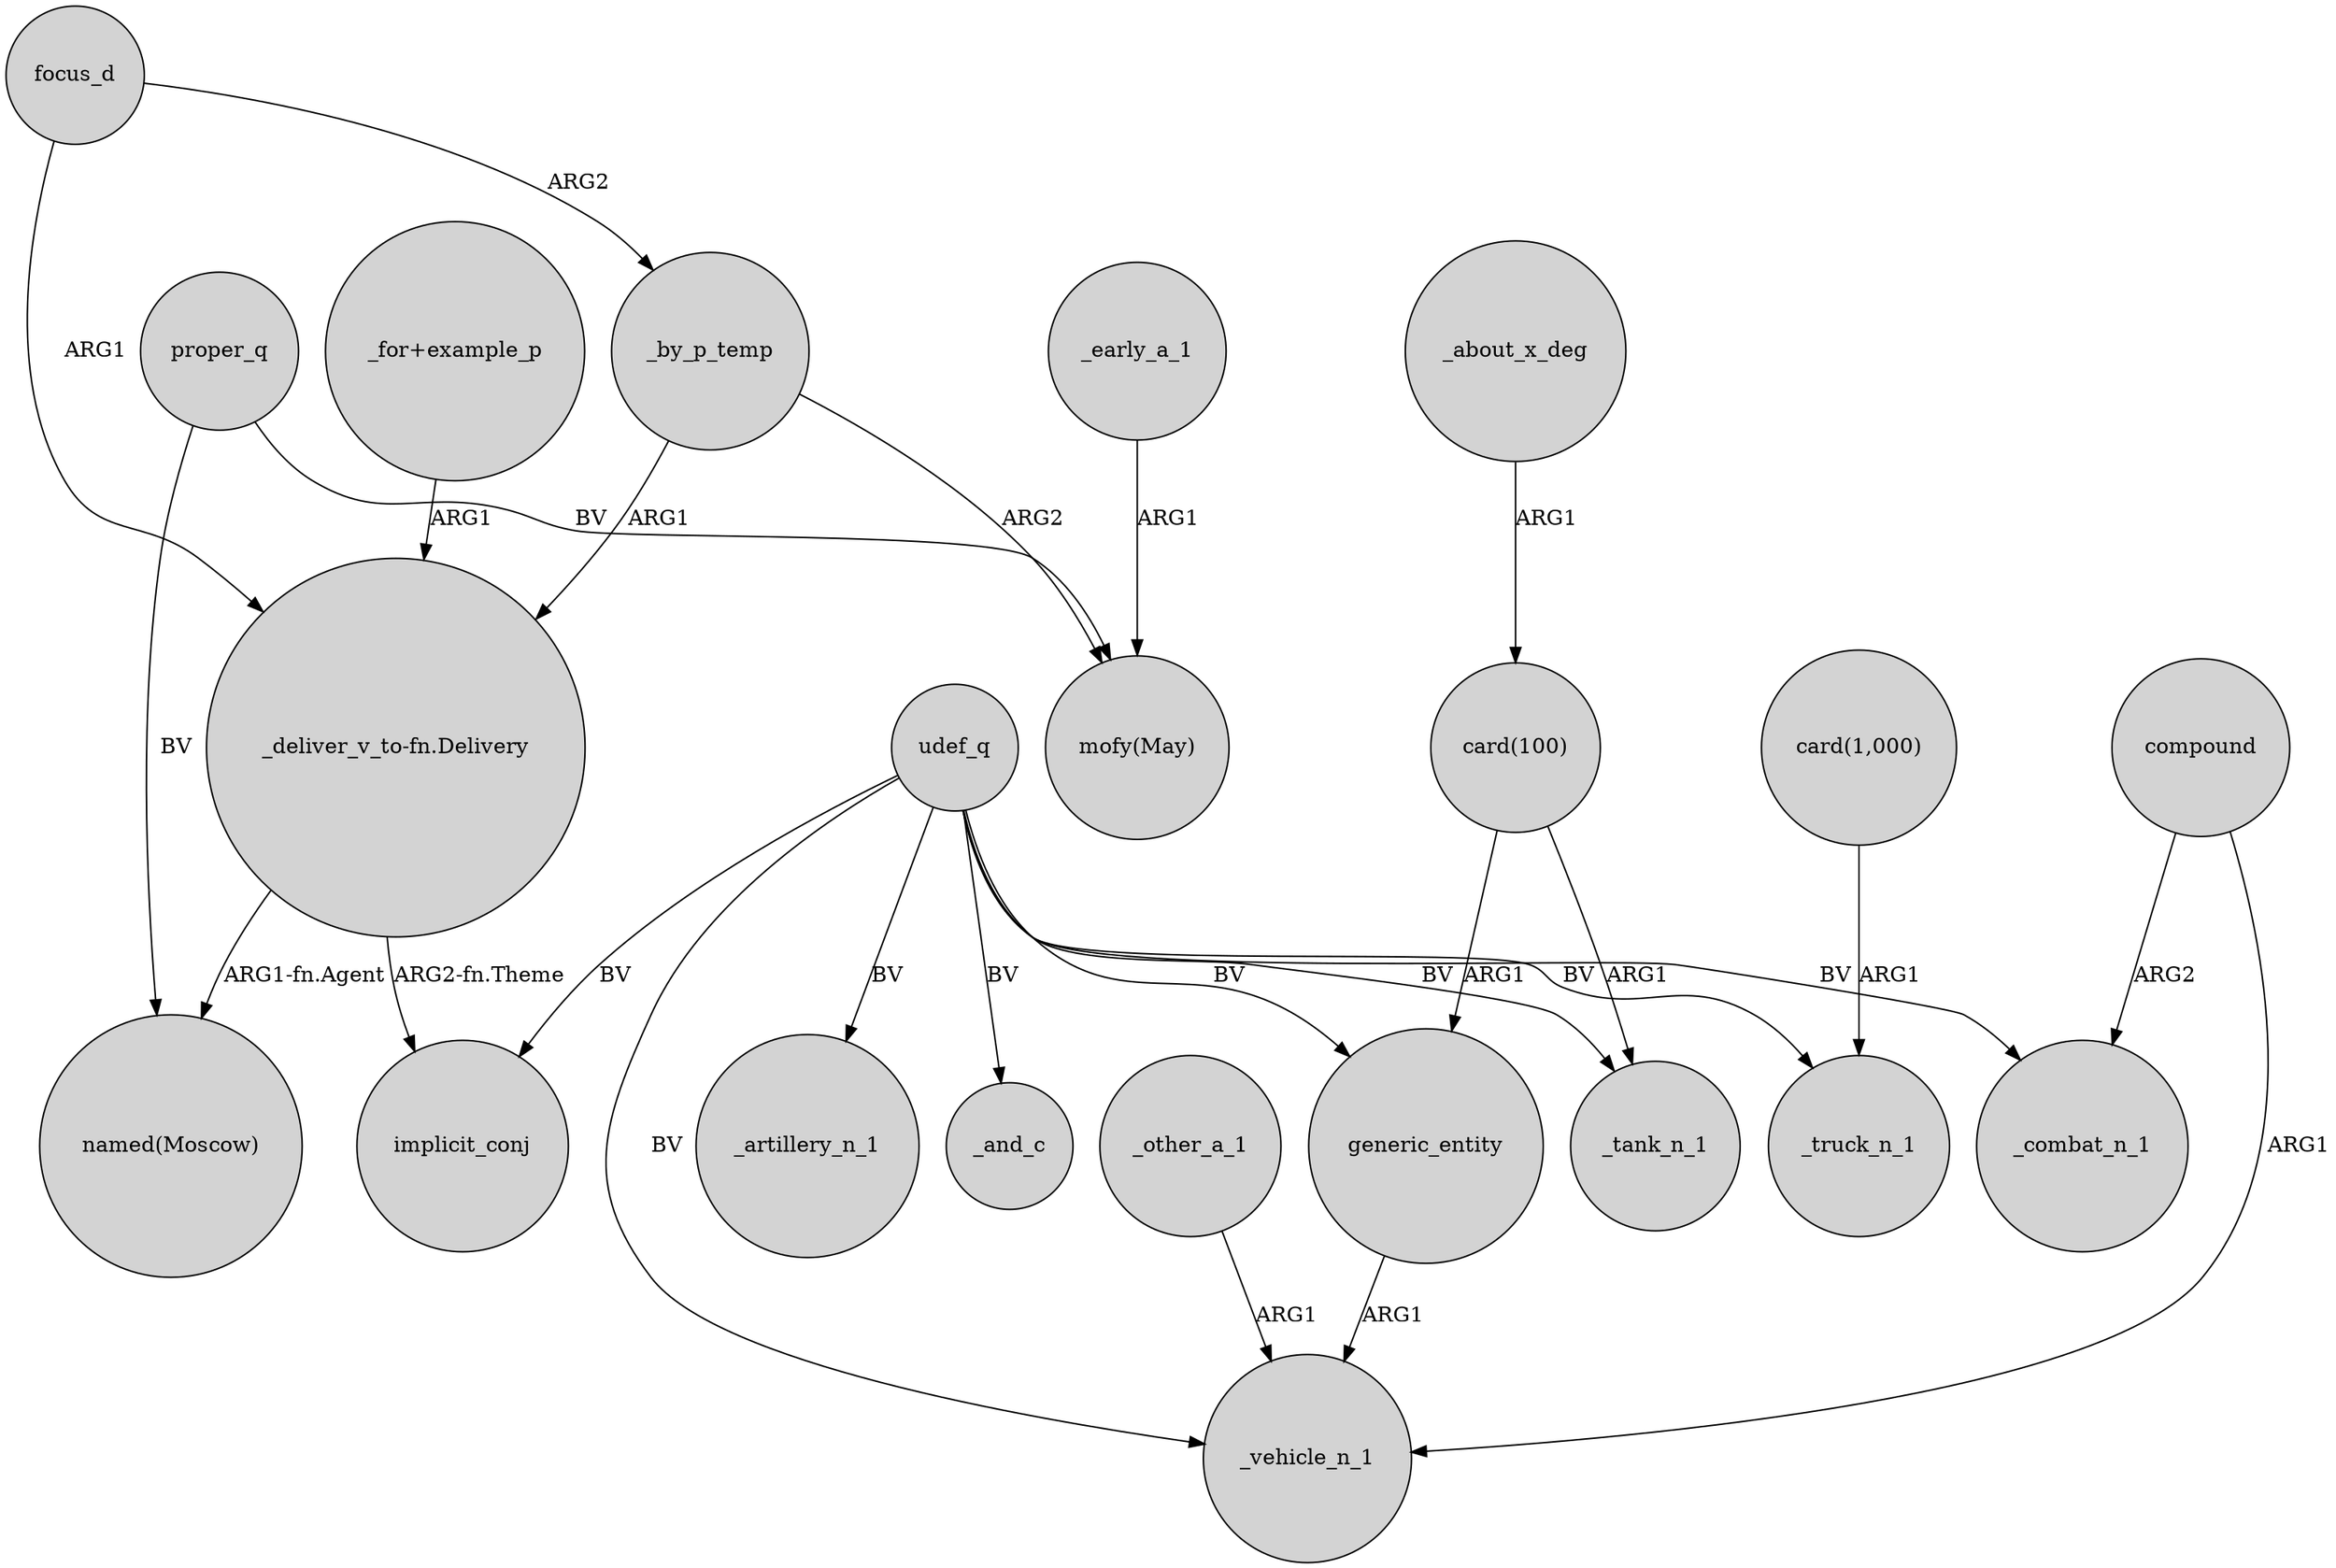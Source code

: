 digraph {
	node [shape=circle style=filled]
	proper_q -> "named(Moscow)" [label=BV]
	udef_q -> generic_entity [label=BV]
	generic_entity -> _vehicle_n_1 [label=ARG1]
	"card(1,000)" -> _truck_n_1 [label=ARG1]
	"card(100)" -> generic_entity [label=ARG1]
	udef_q -> _tank_n_1 [label=BV]
	_early_a_1 -> "mofy(May)" [label=ARG1]
	compound -> _combat_n_1 [label=ARG2]
	proper_q -> "mofy(May)" [label=BV]
	udef_q -> _artillery_n_1 [label=BV]
	udef_q -> implicit_conj [label=BV]
	"_deliver_v_to-fn.Delivery" -> implicit_conj [label="ARG2-fn.Theme"]
	udef_q -> _vehicle_n_1 [label=BV]
	_about_x_deg -> "card(100)" [label=ARG1]
	compound -> _vehicle_n_1 [label=ARG1]
	_other_a_1 -> _vehicle_n_1 [label=ARG1]
	udef_q -> _truck_n_1 [label=BV]
	"_for+example_p" -> "_deliver_v_to-fn.Delivery" [label=ARG1]
	focus_d -> "_deliver_v_to-fn.Delivery" [label=ARG1]
	udef_q -> _combat_n_1 [label=BV]
	_by_p_temp -> "mofy(May)" [label=ARG2]
	"_deliver_v_to-fn.Delivery" -> "named(Moscow)" [label="ARG1-fn.Agent"]
	_by_p_temp -> "_deliver_v_to-fn.Delivery" [label=ARG1]
	"card(100)" -> _tank_n_1 [label=ARG1]
	focus_d -> _by_p_temp [label=ARG2]
	udef_q -> _and_c [label=BV]
}

